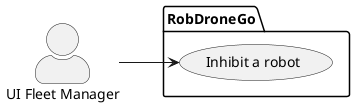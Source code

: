 @startuml SceneryView
left to right direction

skinparam actorStyle awesome

actor "UI Fleet Manager" as FM

package  RobDroneGo  {
    usecase "Inhibit a robot" as UC18
}
FM --> UC18
@enduml

